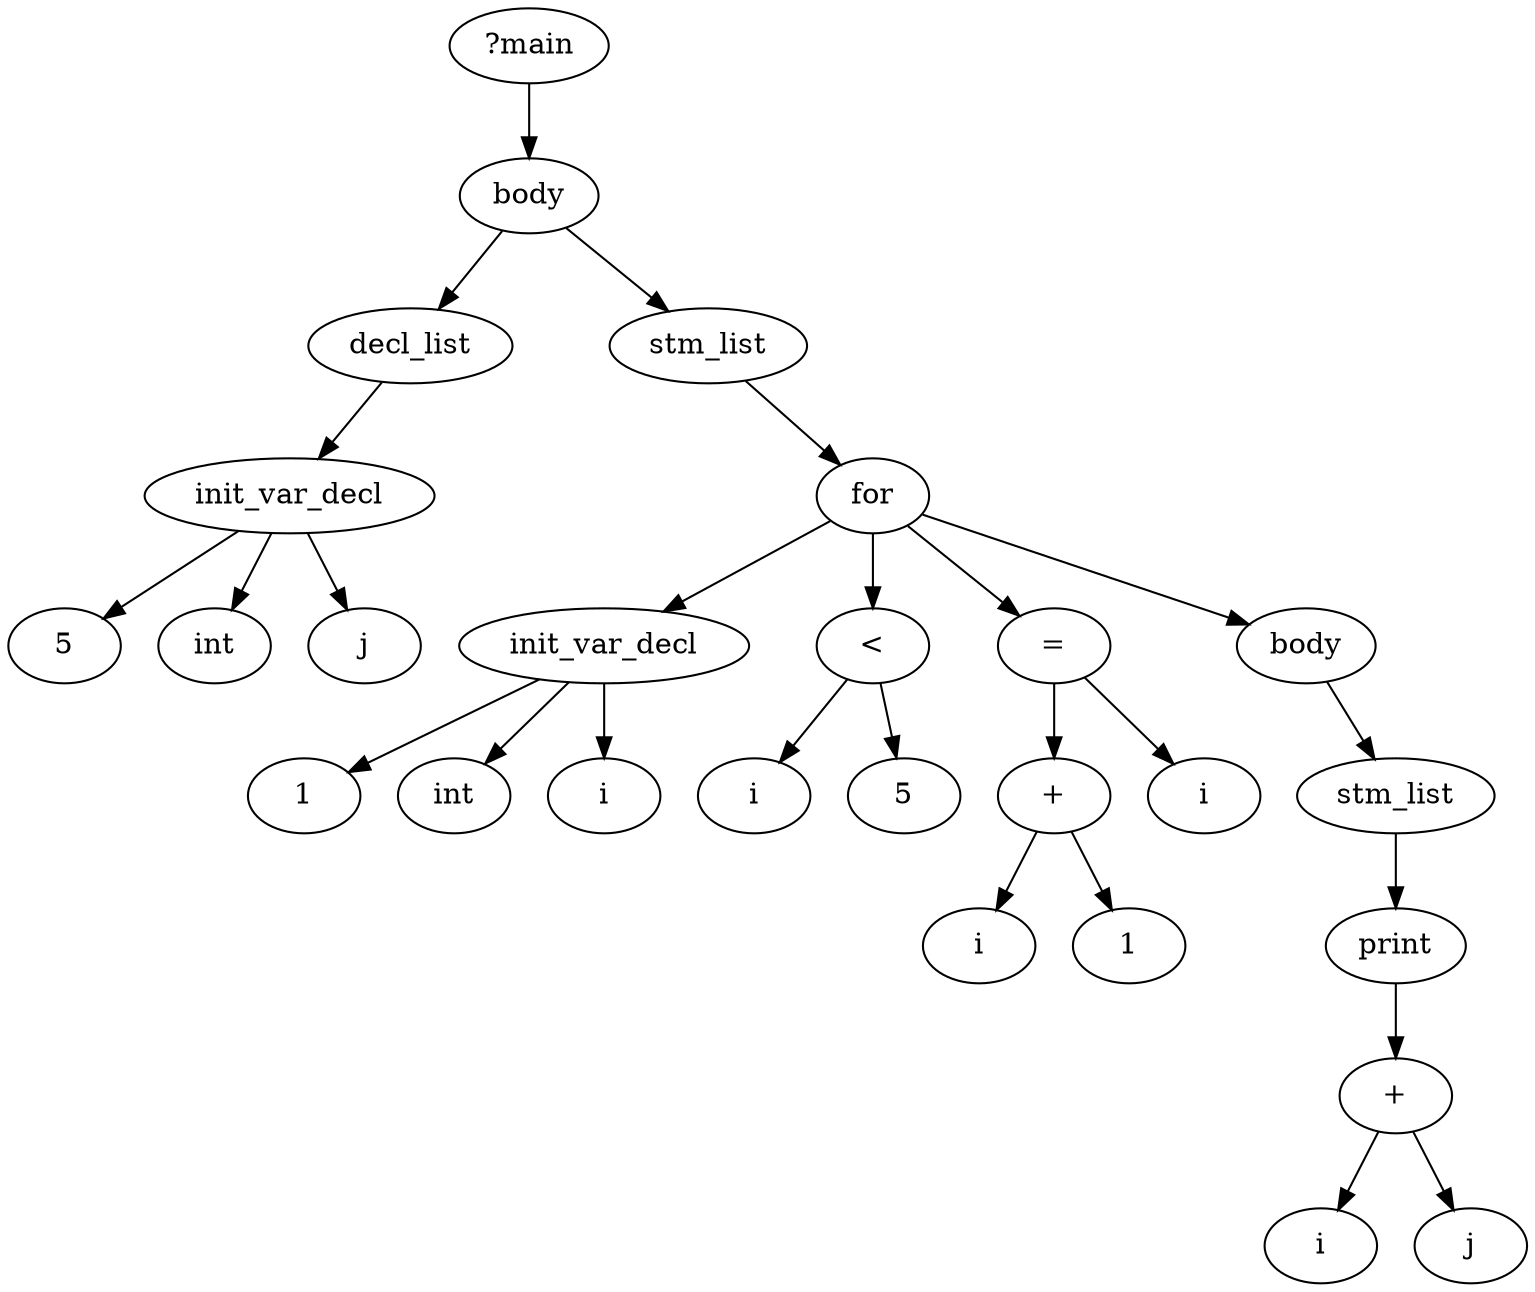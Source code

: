 digraph "AST.src/output/a" {
	0 [label="?main"]
	1 [label=body]
	2 [label=init_var_decl]
	3 [label=5]
	4 [label=int]
	5 [label=j]
	2 -> 4
	2 -> 5
	2 -> 3
	6 [label=decl_list]
	6 -> 2
	1 -> 6
	7 [label=stm_list]
	8 [label=init_var_decl]
	9 [label=1]
	10 [label=int]
	11 [label=i]
	8 -> 10
	8 -> 11
	8 -> 9
	12 [label=i]
	13 [label=5]
	14 [label="<"]
	14 -> 12
	14 -> 13
	15 [label=i]
	16 [label=1]
	17 [label="+"]
	17 -> 15
	17 -> 16
	18 [label="="]
	19 [label=i]
	18 -> 19
	18 -> 17
	20 [label=body]
	21 [label=stm_list]
	22 [label=i]
	23 [label=j]
	24 [label="+"]
	24 -> 22
	24 -> 23
	25 [label=print]
	25 -> 24
	21 -> 25
	20 -> 21
	26 [label=for]
	26 -> 8
	26 -> 14
	26 -> 18
	26 -> 20
	7 -> 26
	1 -> 7
	0 -> 1
}
